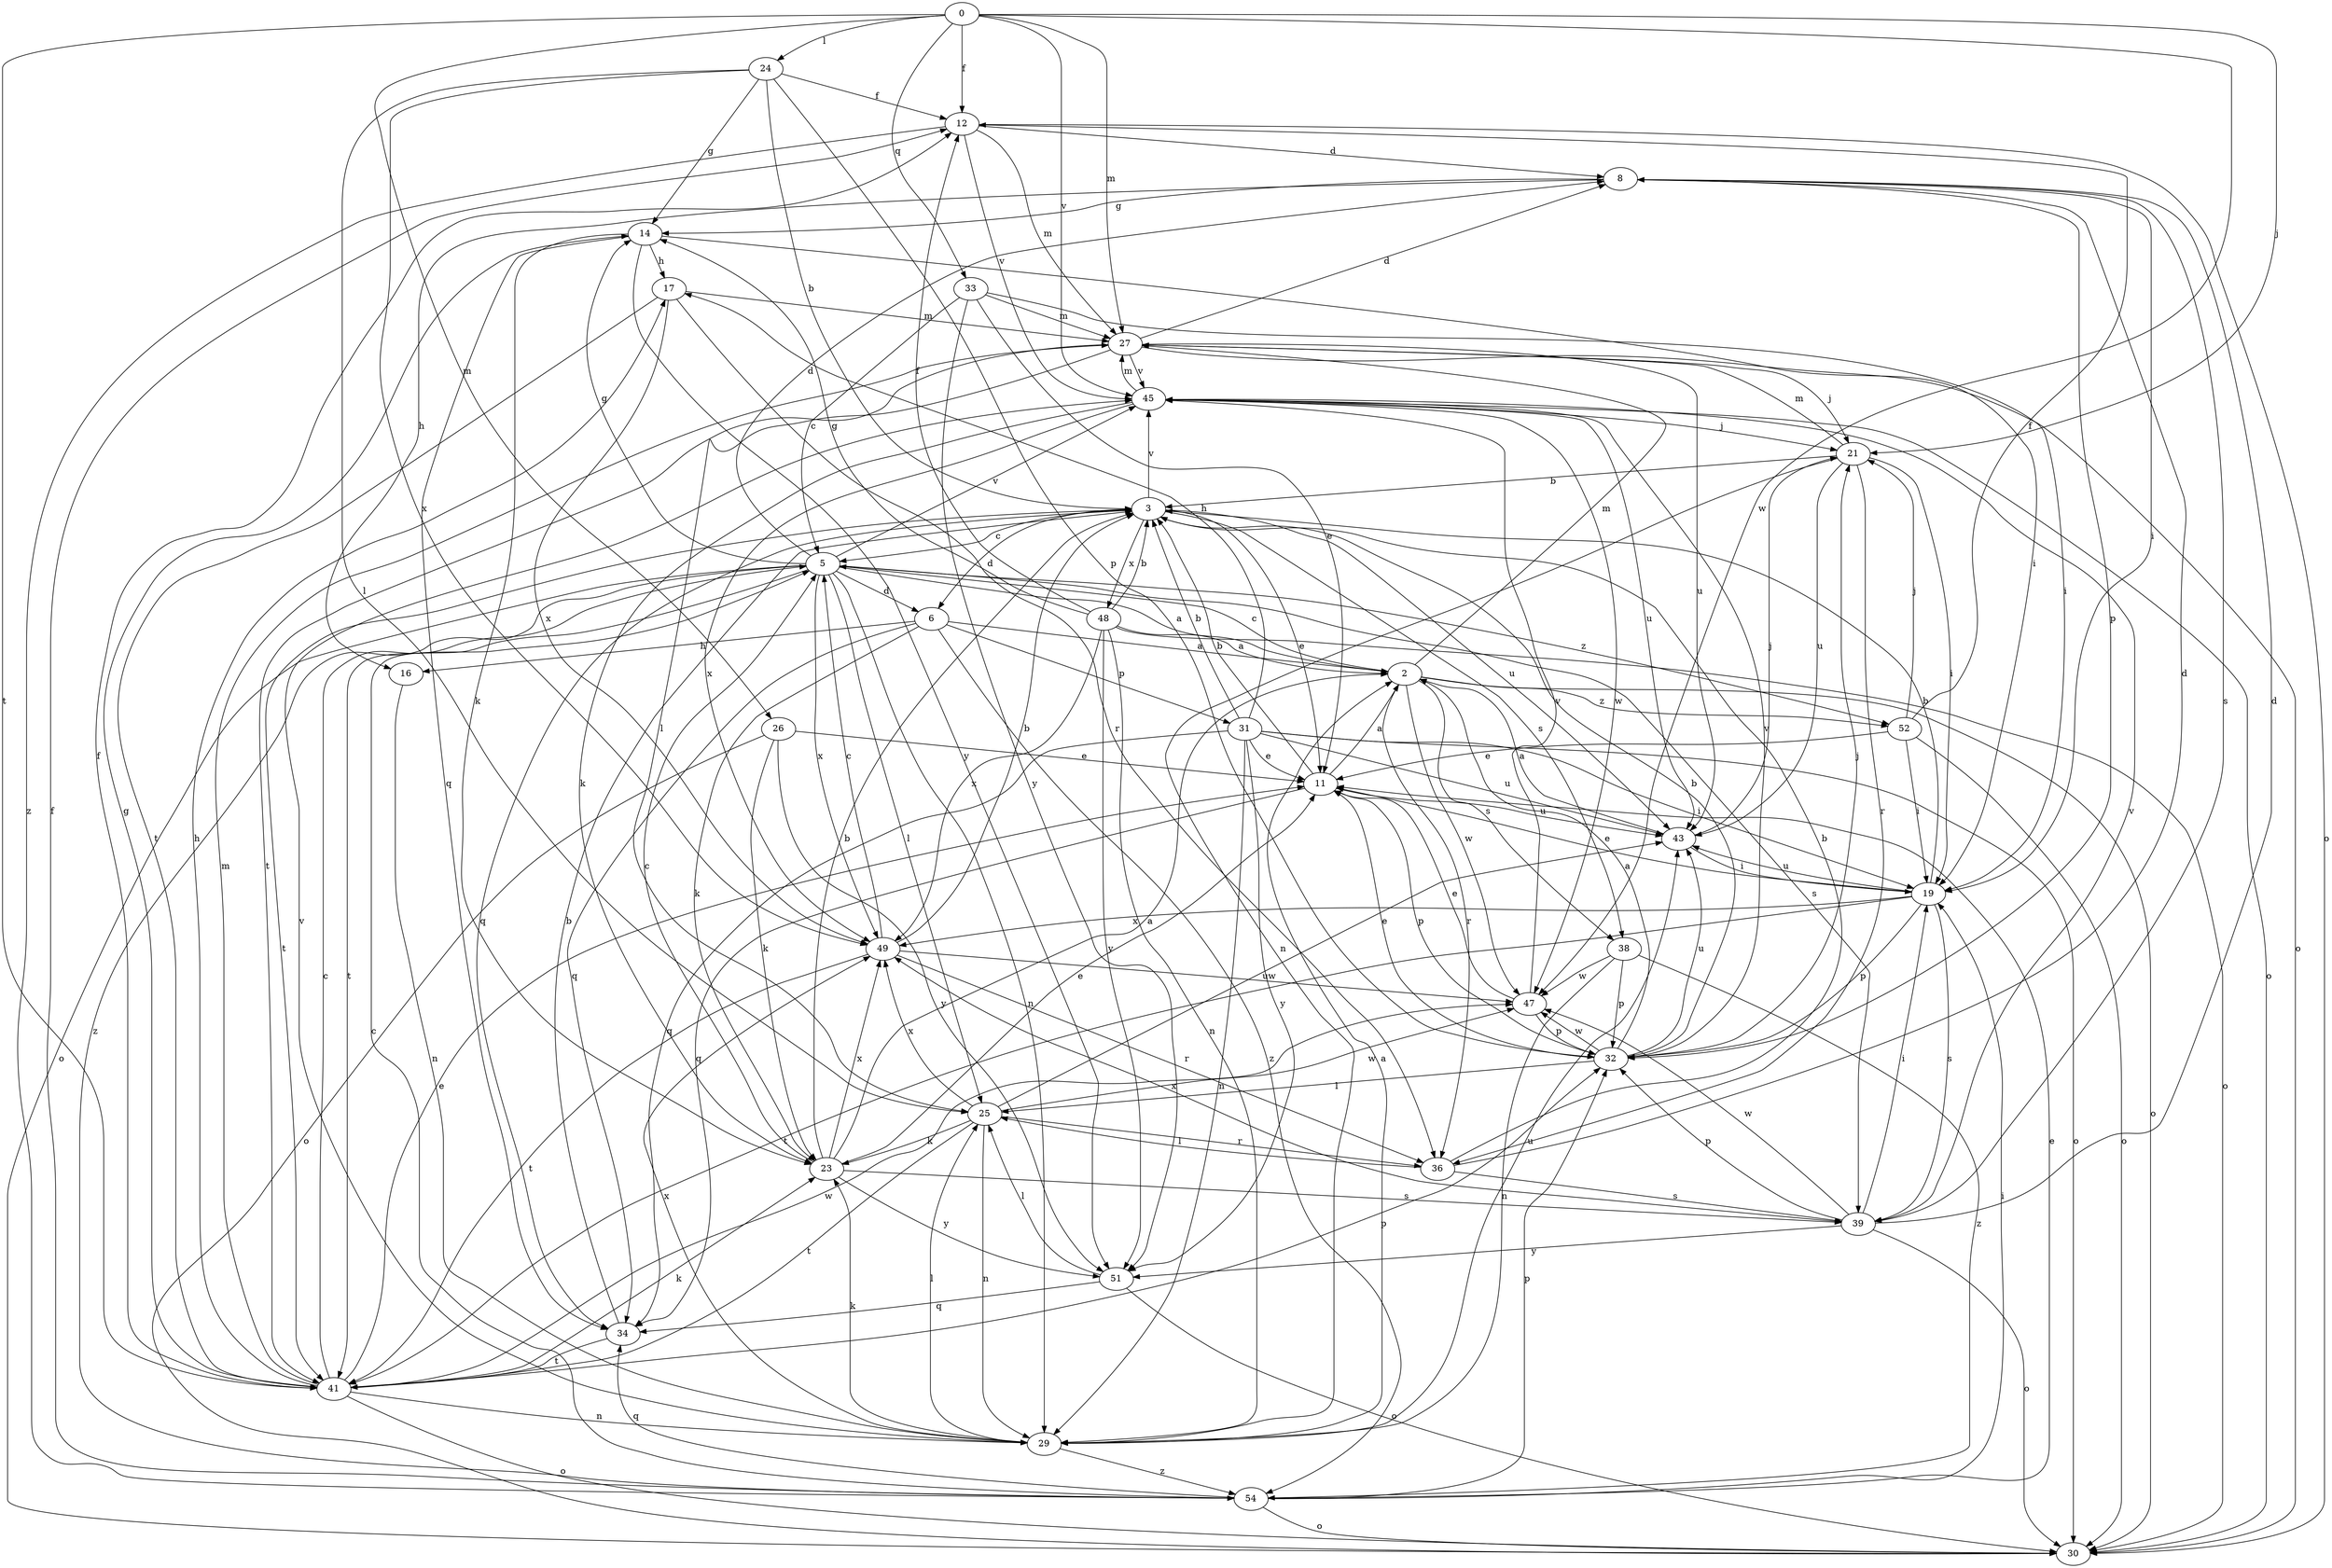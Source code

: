 strict digraph  {
0;
2;
3;
5;
6;
8;
11;
12;
14;
16;
17;
19;
21;
23;
24;
25;
26;
27;
29;
30;
31;
32;
33;
34;
36;
38;
39;
41;
43;
45;
47;
48;
49;
51;
52;
54;
0 -> 12  [label=f];
0 -> 21  [label=j];
0 -> 24  [label=l];
0 -> 26  [label=m];
0 -> 27  [label=m];
0 -> 33  [label=q];
0 -> 41  [label=t];
0 -> 45  [label=v];
0 -> 47  [label=w];
2 -> 5  [label=c];
2 -> 27  [label=m];
2 -> 30  [label=o];
2 -> 36  [label=r];
2 -> 38  [label=s];
2 -> 47  [label=w];
2 -> 52  [label=z];
3 -> 5  [label=c];
3 -> 6  [label=d];
3 -> 11  [label=e];
3 -> 34  [label=q];
3 -> 38  [label=s];
3 -> 41  [label=t];
3 -> 43  [label=u];
3 -> 45  [label=v];
3 -> 48  [label=x];
5 -> 2  [label=a];
5 -> 6  [label=d];
5 -> 8  [label=d];
5 -> 14  [label=g];
5 -> 25  [label=l];
5 -> 29  [label=n];
5 -> 30  [label=o];
5 -> 39  [label=s];
5 -> 41  [label=t];
5 -> 45  [label=v];
5 -> 49  [label=x];
5 -> 52  [label=z];
5 -> 54  [label=z];
6 -> 2  [label=a];
6 -> 16  [label=h];
6 -> 23  [label=k];
6 -> 31  [label=p];
6 -> 34  [label=q];
6 -> 54  [label=z];
8 -> 14  [label=g];
8 -> 16  [label=h];
8 -> 19  [label=i];
8 -> 32  [label=p];
8 -> 39  [label=s];
11 -> 2  [label=a];
11 -> 3  [label=b];
11 -> 32  [label=p];
11 -> 34  [label=q];
11 -> 43  [label=u];
12 -> 8  [label=d];
12 -> 27  [label=m];
12 -> 30  [label=o];
12 -> 45  [label=v];
12 -> 54  [label=z];
14 -> 17  [label=h];
14 -> 19  [label=i];
14 -> 23  [label=k];
14 -> 34  [label=q];
14 -> 51  [label=y];
16 -> 29  [label=n];
17 -> 27  [label=m];
17 -> 36  [label=r];
17 -> 41  [label=t];
17 -> 49  [label=x];
19 -> 3  [label=b];
19 -> 11  [label=e];
19 -> 32  [label=p];
19 -> 39  [label=s];
19 -> 41  [label=t];
19 -> 43  [label=u];
19 -> 49  [label=x];
21 -> 3  [label=b];
21 -> 19  [label=i];
21 -> 27  [label=m];
21 -> 29  [label=n];
21 -> 36  [label=r];
21 -> 43  [label=u];
23 -> 2  [label=a];
23 -> 3  [label=b];
23 -> 5  [label=c];
23 -> 11  [label=e];
23 -> 39  [label=s];
23 -> 49  [label=x];
23 -> 51  [label=y];
24 -> 3  [label=b];
24 -> 12  [label=f];
24 -> 14  [label=g];
24 -> 25  [label=l];
24 -> 32  [label=p];
24 -> 49  [label=x];
25 -> 23  [label=k];
25 -> 29  [label=n];
25 -> 36  [label=r];
25 -> 41  [label=t];
25 -> 43  [label=u];
25 -> 47  [label=w];
25 -> 49  [label=x];
26 -> 11  [label=e];
26 -> 23  [label=k];
26 -> 30  [label=o];
26 -> 51  [label=y];
27 -> 8  [label=d];
27 -> 21  [label=j];
27 -> 25  [label=l];
27 -> 30  [label=o];
27 -> 41  [label=t];
27 -> 43  [label=u];
27 -> 45  [label=v];
29 -> 2  [label=a];
29 -> 23  [label=k];
29 -> 25  [label=l];
29 -> 43  [label=u];
29 -> 45  [label=v];
29 -> 49  [label=x];
29 -> 54  [label=z];
31 -> 3  [label=b];
31 -> 11  [label=e];
31 -> 17  [label=h];
31 -> 19  [label=i];
31 -> 29  [label=n];
31 -> 30  [label=o];
31 -> 34  [label=q];
31 -> 43  [label=u];
31 -> 51  [label=y];
32 -> 2  [label=a];
32 -> 3  [label=b];
32 -> 11  [label=e];
32 -> 21  [label=j];
32 -> 25  [label=l];
32 -> 43  [label=u];
32 -> 45  [label=v];
32 -> 47  [label=w];
33 -> 5  [label=c];
33 -> 11  [label=e];
33 -> 19  [label=i];
33 -> 27  [label=m];
33 -> 51  [label=y];
34 -> 3  [label=b];
34 -> 41  [label=t];
36 -> 3  [label=b];
36 -> 8  [label=d];
36 -> 25  [label=l];
36 -> 39  [label=s];
38 -> 29  [label=n];
38 -> 32  [label=p];
38 -> 47  [label=w];
38 -> 54  [label=z];
39 -> 8  [label=d];
39 -> 19  [label=i];
39 -> 30  [label=o];
39 -> 32  [label=p];
39 -> 45  [label=v];
39 -> 47  [label=w];
39 -> 49  [label=x];
39 -> 51  [label=y];
41 -> 5  [label=c];
41 -> 11  [label=e];
41 -> 12  [label=f];
41 -> 14  [label=g];
41 -> 17  [label=h];
41 -> 23  [label=k];
41 -> 27  [label=m];
41 -> 29  [label=n];
41 -> 30  [label=o];
41 -> 32  [label=p];
41 -> 47  [label=w];
43 -> 2  [label=a];
43 -> 19  [label=i];
43 -> 21  [label=j];
45 -> 21  [label=j];
45 -> 23  [label=k];
45 -> 27  [label=m];
45 -> 30  [label=o];
45 -> 43  [label=u];
45 -> 47  [label=w];
45 -> 49  [label=x];
47 -> 11  [label=e];
47 -> 32  [label=p];
47 -> 45  [label=v];
48 -> 2  [label=a];
48 -> 3  [label=b];
48 -> 12  [label=f];
48 -> 14  [label=g];
48 -> 29  [label=n];
48 -> 30  [label=o];
48 -> 49  [label=x];
48 -> 51  [label=y];
49 -> 3  [label=b];
49 -> 5  [label=c];
49 -> 36  [label=r];
49 -> 41  [label=t];
49 -> 47  [label=w];
51 -> 25  [label=l];
51 -> 30  [label=o];
51 -> 34  [label=q];
52 -> 11  [label=e];
52 -> 12  [label=f];
52 -> 19  [label=i];
52 -> 21  [label=j];
52 -> 30  [label=o];
54 -> 5  [label=c];
54 -> 11  [label=e];
54 -> 12  [label=f];
54 -> 19  [label=i];
54 -> 30  [label=o];
54 -> 32  [label=p];
54 -> 34  [label=q];
}
